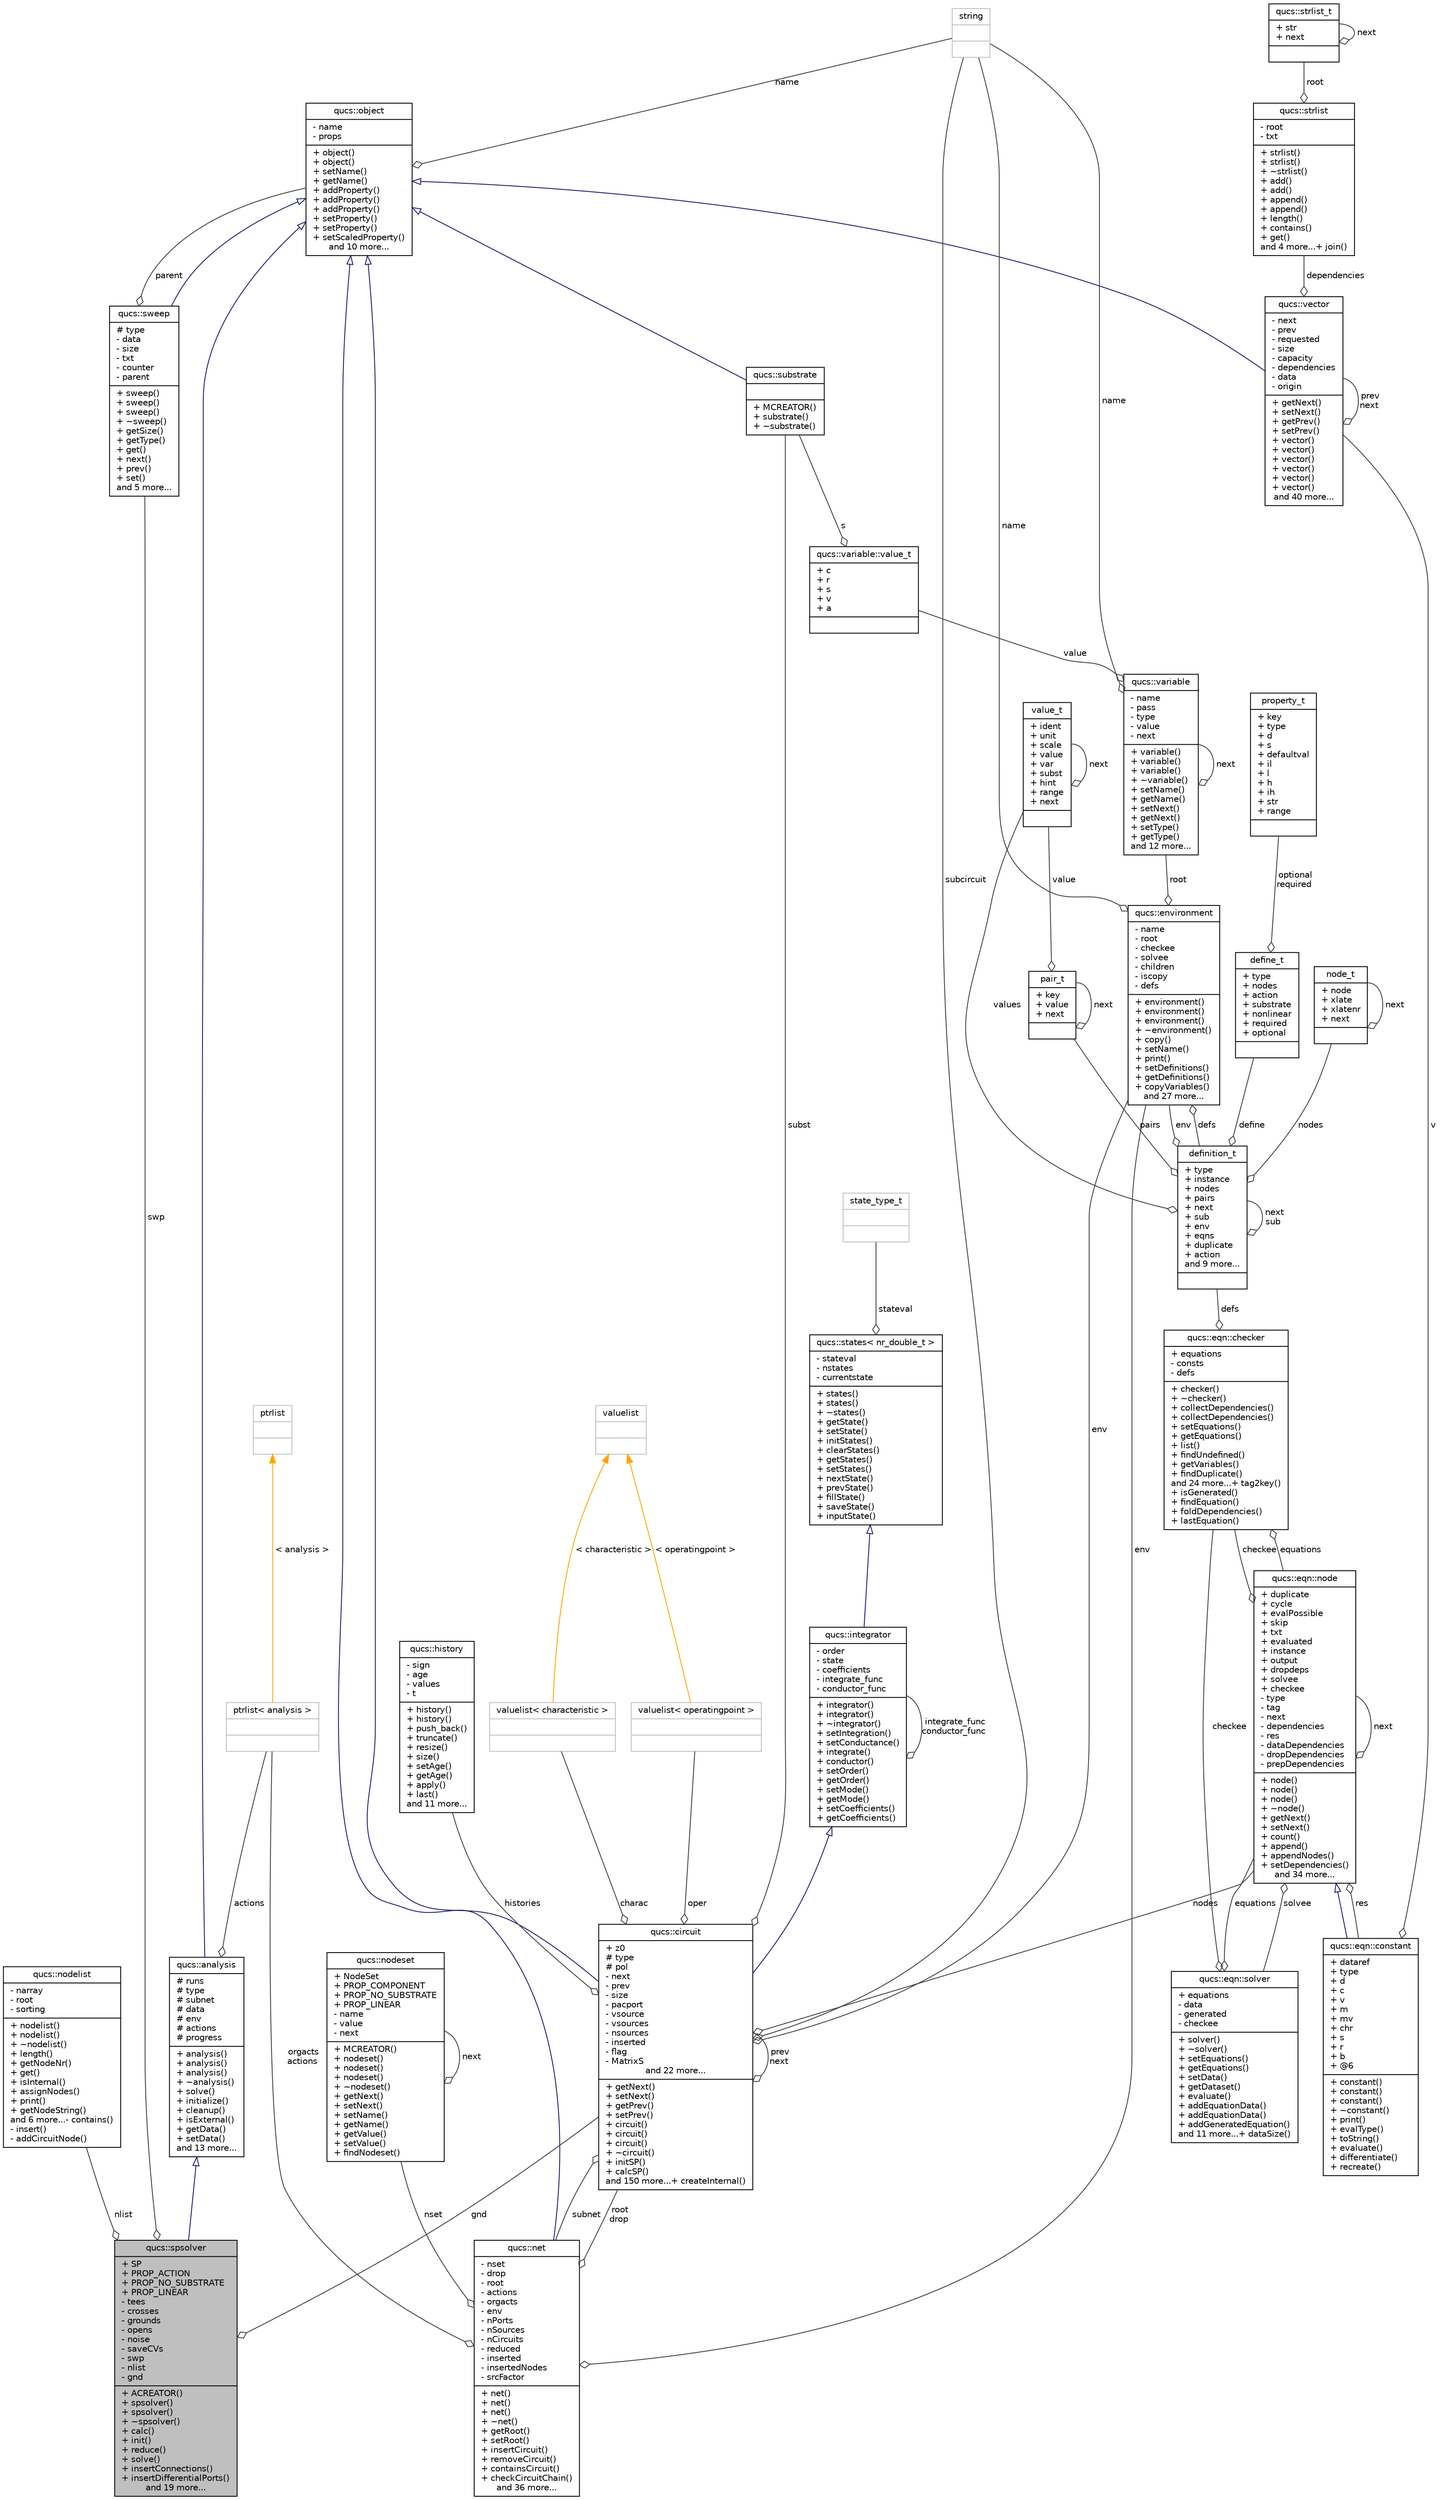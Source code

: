 digraph G
{
  edge [fontname="Helvetica",fontsize="10",labelfontname="Helvetica",labelfontsize="10"];
  node [fontname="Helvetica",fontsize="10",shape=record];
  Node1 [label="{qucs::spsolver\n|+ SP\l+ PROP_ACTION\l+ PROP_NO_SUBSTRATE\l+ PROP_LINEAR\l- tees\l- crosses\l- grounds\l- opens\l- noise\l- saveCVs\l- swp\l- nlist\l- gnd\l|+ ACREATOR()\l+ spsolver()\l+ spsolver()\l+ ~spsolver()\l+ calc()\l+ init()\l+ reduce()\l+ solve()\l+ insertConnections()\l+ insertDifferentialPorts()\land 19 more...}",height=0.2,width=0.4,color="black", fillcolor="grey75", style="filled" fontcolor="black"];
  Node2 -> Node1 [dir="back",color="midnightblue",fontsize="10",style="solid",arrowtail="onormal",fontname="Helvetica"];
  Node2 [label="{qucs::analysis\n|# runs\l# type\l# subnet\l# data\l# env\l# actions\l# progress\l|+ analysis()\l+ analysis()\l+ analysis()\l+ ~analysis()\l+ solve()\l+ initialize()\l+ cleanup()\l+ isExternal()\l+ getData()\l+ setData()\land 13 more...}",height=0.2,width=0.4,color="black", fillcolor="white", style="filled",URL="$classqucs_1_1analysis.html",tooltip="class for performing circuit analyses."];
  Node3 -> Node2 [dir="back",color="midnightblue",fontsize="10",style="solid",arrowtail="onormal",fontname="Helvetica"];
  Node3 [label="{qucs::object\n|- name\l- props\l|+ object()\l+ object()\l+ setName()\l+ getName()\l+ addProperty()\l+ addProperty()\l+ addProperty()\l+ setProperty()\l+ setProperty()\l+ setScaledProperty()\land 10 more...}",height=0.2,width=0.4,color="black", fillcolor="white", style="filled",URL="$classqucs_1_1object.html",tooltip="generic object class."];
  Node4 -> Node3 [color="grey25",fontsize="10",style="solid",label=" name" ,arrowhead="odiamond",fontname="Helvetica"];
  Node4 [label="{string\n||}",height=0.2,width=0.4,color="grey75", fillcolor="white", style="filled"];
  Node5 -> Node2 [color="grey25",fontsize="10",style="solid",label=" actions" ,arrowhead="odiamond",fontname="Helvetica"];
  Node5 [label="{ptrlist\< analysis \>\n||}",height=0.2,width=0.4,color="grey75", fillcolor="white", style="filled"];
  Node6 -> Node5 [dir="back",color="orange",fontsize="10",style="solid",label=" \< analysis \>" ,fontname="Helvetica"];
  Node6 [label="{ptrlist\n||}",height=0.2,width=0.4,color="grey75", fillcolor="white", style="filled"];
  Node7 -> Node1 [color="grey25",fontsize="10",style="solid",label=" gnd" ,arrowhead="odiamond",fontname="Helvetica"];
  Node7 [label="{qucs::circuit\n|+ z0\l# type\l# pol\l- next\l- prev\l- size\l- pacport\l- vsource\l- vsources\l- nsources\l- inserted\l- flag\l- MatrixS\land 22 more...|+ getNext()\l+ setNext()\l+ getPrev()\l+ setPrev()\l+ circuit()\l+ circuit()\l+ circuit()\l+ ~circuit()\l+ initSP()\l+ calcSP()\land 150 more...+ createInternal()\l}",height=0.2,width=0.4,color="black", fillcolor="white", style="filled",URL="$classqucs_1_1circuit.html",tooltip="base class for qucs circuit elements."];
  Node3 -> Node7 [dir="back",color="midnightblue",fontsize="10",style="solid",arrowtail="onormal",fontname="Helvetica"];
  Node8 -> Node7 [dir="back",color="midnightblue",fontsize="10",style="solid",arrowtail="onormal",fontname="Helvetica"];
  Node8 [label="{qucs::integrator\n|- order\l- state\l- coefficients\l- integrate_func\l- conductor_func\l|+ integrator()\l+ integrator()\l+ ~integrator()\l+ setIntegration()\l+ setConductance()\l+ integrate()\l+ conductor()\l+ setOrder()\l+ getOrder()\l+ setMode()\l+ getMode()\l+ setCoefficients()\l+ getCoefficients()\l}",height=0.2,width=0.4,color="black", fillcolor="white", style="filled",URL="$classqucs_1_1integrator.html"];
  Node9 -> Node8 [dir="back",color="midnightblue",fontsize="10",style="solid",arrowtail="onormal",fontname="Helvetica"];
  Node9 [label="{qucs::states\< nr_double_t \>\n|- stateval\l- nstates\l- currentstate\l|+ states()\l+ states()\l+ ~states()\l+ getState()\l+ setState()\l+ initStates()\l+ clearStates()\l+ getStates()\l+ setStates()\l+ nextState()\l+ prevState()\l+ fillState()\l+ saveState()\l+ inputState()\l}",height=0.2,width=0.4,color="black", fillcolor="white", style="filled",URL="$classqucs_1_1states.html",tooltip="template class for storing state variables."];
  Node10 -> Node9 [color="grey25",fontsize="10",style="solid",label=" stateval" ,arrowhead="odiamond",fontname="Helvetica"];
  Node10 [label="{state_type_t\n||}",height=0.2,width=0.4,color="grey75", fillcolor="white", style="filled"];
  Node8 -> Node8 [color="grey25",fontsize="10",style="solid",label=" integrate_func\nconductor_func" ,arrowhead="odiamond",fontname="Helvetica"];
  Node7 -> Node7 [color="grey25",fontsize="10",style="solid",label=" prev\nnext" ,arrowhead="odiamond",fontname="Helvetica"];
  Node11 -> Node7 [color="grey25",fontsize="10",style="solid",label=" subnet" ,arrowhead="odiamond",fontname="Helvetica"];
  Node11 [label="{qucs::net\n|- nset\l- drop\l- root\l- actions\l- orgacts\l- env\l- nPorts\l- nSources\l- nCircuits\l- reduced\l- inserted\l- insertedNodes\l- srcFactor\l|+ net()\l+ net()\l+ net()\l+ ~net()\l+ getRoot()\l+ setRoot()\l+ insertCircuit()\l+ removeCircuit()\l+ containsCircuit()\l+ checkCircuitChain()\land 36 more...}",height=0.2,width=0.4,color="black", fillcolor="white", style="filled",URL="$classqucs_1_1net.html"];
  Node3 -> Node11 [dir="back",color="midnightblue",fontsize="10",style="solid",arrowtail="onormal",fontname="Helvetica"];
  Node7 -> Node11 [color="grey25",fontsize="10",style="solid",label=" root\ndrop" ,arrowhead="odiamond",fontname="Helvetica"];
  Node12 -> Node11 [color="grey25",fontsize="10",style="solid",label=" env" ,arrowhead="odiamond",fontname="Helvetica"];
  Node12 [label="{qucs::environment\n|- name\l- root\l- checkee\l- solvee\l- children\l- iscopy\l- defs\l|+ environment()\l+ environment()\l+ environment()\l+ ~environment()\l+ copy()\l+ setName()\l+ print()\l+ setDefinitions()\l+ getDefinitions()\l+ copyVariables()\land 27 more...}",height=0.2,width=0.4,color="black", fillcolor="white", style="filled",URL="$classqucs_1_1environment.html",tooltip="Houses the settings for netlist evaluation."];
  Node13 -> Node12 [color="grey25",fontsize="10",style="solid",label=" defs" ,arrowhead="odiamond",fontname="Helvetica"];
  Node13 [label="{definition_t\n|+ type\l+ instance\l+ nodes\l+ pairs\l+ next\l+ sub\l+ env\l+ eqns\l+ duplicate\l+ action\land 9 more...|}",height=0.2,width=0.4,color="black", fillcolor="white", style="filled",URL="$structdefinition__t.html"];
  Node12 -> Node13 [color="grey25",fontsize="10",style="solid",label=" env" ,arrowhead="odiamond",fontname="Helvetica"];
  Node14 -> Node13 [color="grey25",fontsize="10",style="solid",label=" nodes" ,arrowhead="odiamond",fontname="Helvetica"];
  Node14 [label="{node_t\n|+ node\l+ xlate\l+ xlatenr\l+ next\l|}",height=0.2,width=0.4,color="black", fillcolor="white", style="filled",URL="$structnode__t.html"];
  Node14 -> Node14 [color="grey25",fontsize="10",style="solid",label=" next" ,arrowhead="odiamond",fontname="Helvetica"];
  Node13 -> Node13 [color="grey25",fontsize="10",style="solid",label=" next\nsub" ,arrowhead="odiamond",fontname="Helvetica"];
  Node15 -> Node13 [color="grey25",fontsize="10",style="solid",label=" values" ,arrowhead="odiamond",fontname="Helvetica"];
  Node15 [label="{value_t\n|+ ident\l+ unit\l+ scale\l+ value\l+ var\l+ subst\l+ hint\l+ range\l+ next\l|}",height=0.2,width=0.4,color="black", fillcolor="white", style="filled",URL="$structvalue__t.html"];
  Node15 -> Node15 [color="grey25",fontsize="10",style="solid",label=" next" ,arrowhead="odiamond",fontname="Helvetica"];
  Node16 -> Node13 [color="grey25",fontsize="10",style="solid",label=" pairs" ,arrowhead="odiamond",fontname="Helvetica"];
  Node16 [label="{pair_t\n|+ key\l+ value\l+ next\l|}",height=0.2,width=0.4,color="black", fillcolor="white", style="filled",URL="$structpair__t.html"];
  Node15 -> Node16 [color="grey25",fontsize="10",style="solid",label=" value" ,arrowhead="odiamond",fontname="Helvetica"];
  Node16 -> Node16 [color="grey25",fontsize="10",style="solid",label=" next" ,arrowhead="odiamond",fontname="Helvetica"];
  Node17 -> Node13 [color="grey25",fontsize="10",style="solid",label=" define" ,arrowhead="odiamond",fontname="Helvetica"];
  Node17 [label="{define_t\n|+ type\l+ nodes\l+ action\l+ substrate\l+ nonlinear\l+ required\l+ optional\l|}",height=0.2,width=0.4,color="black", fillcolor="white", style="filled",URL="$structdefine__t.html"];
  Node18 -> Node17 [color="grey25",fontsize="10",style="solid",label=" optional\nrequired" ,arrowhead="odiamond",fontname="Helvetica"];
  Node18 [label="{property_t\n|+ key\l+ type\l+ d\l+ s\l+ defaultval\l+ il\l+ l\l+ h\l+ ih\l+ str\l+ range\l|}",height=0.2,width=0.4,color="black", fillcolor="white", style="filled",URL="$structproperty__t.html"];
  Node4 -> Node12 [color="grey25",fontsize="10",style="solid",label=" name" ,arrowhead="odiamond",fontname="Helvetica"];
  Node19 -> Node12 [color="grey25",fontsize="10",style="solid",label=" root" ,arrowhead="odiamond",fontname="Helvetica"];
  Node19 [label="{qucs::variable\n|- name\l- pass\l- type\l- value\l- next\l|+ variable()\l+ variable()\l+ variable()\l+ ~variable()\l+ setName()\l+ getName()\l+ setNext()\l+ getNext()\l+ setType()\l+ getType()\land 12 more...}",height=0.2,width=0.4,color="black", fillcolor="white", style="filled",URL="$classqucs_1_1variable.html"];
  Node4 -> Node19 [color="grey25",fontsize="10",style="solid",label=" name" ,arrowhead="odiamond",fontname="Helvetica"];
  Node20 -> Node19 [color="grey25",fontsize="10",style="solid",label=" value" ,arrowhead="odiamond",fontname="Helvetica"];
  Node20 [label="{qucs::variable::value_t\n|+ c\l+ r\l+ s\l+ v\l+ a\l|}",height=0.2,width=0.4,color="black", fillcolor="white", style="filled",URL="$unionqucs_1_1variable_1_1value__t.html"];
  Node21 -> Node20 [color="grey25",fontsize="10",style="solid",label=" s" ,arrowhead="odiamond",fontname="Helvetica"];
  Node21 [label="{qucs::substrate\n||+ MCREATOR()\l+ substrate()\l+ ~substrate()\l}",height=0.2,width=0.4,color="black", fillcolor="white", style="filled",URL="$classqucs_1_1substrate.html"];
  Node3 -> Node21 [dir="back",color="midnightblue",fontsize="10",style="solid",arrowtail="onormal",fontname="Helvetica"];
  Node19 -> Node19 [color="grey25",fontsize="10",style="solid",label=" next" ,arrowhead="odiamond",fontname="Helvetica"];
  Node5 -> Node11 [color="grey25",fontsize="10",style="solid",label=" orgacts\nactions" ,arrowhead="odiamond",fontname="Helvetica"];
  Node22 -> Node11 [color="grey25",fontsize="10",style="solid",label=" nset" ,arrowhead="odiamond",fontname="Helvetica"];
  Node22 [label="{qucs::nodeset\n|+ NodeSet\l+ PROP_COMPONENT\l+ PROP_NO_SUBSTRATE\l+ PROP_LINEAR\l- name\l- value\l- next\l|+ MCREATOR()\l+ nodeset()\l+ nodeset()\l+ nodeset()\l+ ~nodeset()\l+ getNext()\l+ setNext()\l+ setName()\l+ getName()\l+ getValue()\l+ setValue()\l+ findNodeset()\l}",height=0.2,width=0.4,color="black", fillcolor="white", style="filled",URL="$structqucs_1_1nodeset.html"];
  Node22 -> Node22 [color="grey25",fontsize="10",style="solid",label=" next" ,arrowhead="odiamond",fontname="Helvetica"];
  Node23 -> Node7 [color="grey25",fontsize="10",style="solid",label=" histories" ,arrowhead="odiamond",fontname="Helvetica"];
  Node23 [label="{qucs::history\n|- sign\l- age\l- values\l- t\l|+ history()\l+ history()\l+ push_back()\l+ truncate()\l+ resize()\l+ size()\l+ setAge()\l+ getAge()\l+ apply()\l+ last()\land 11 more...}",height=0.2,width=0.4,color="black", fillcolor="white", style="filled",URL="$classqucs_1_1history.html"];
  Node21 -> Node7 [color="grey25",fontsize="10",style="solid",label=" subst" ,arrowhead="odiamond",fontname="Helvetica"];
  Node12 -> Node7 [color="grey25",fontsize="10",style="solid",label=" env" ,arrowhead="odiamond",fontname="Helvetica"];
  Node24 -> Node7 [color="grey25",fontsize="10",style="solid",label=" nodes" ,arrowhead="odiamond",fontname="Helvetica"];
  Node24 [label="{qucs::eqn::node\n|+ duplicate\l+ cycle\l+ evalPossible\l+ skip\l+ txt\l+ evaluated\l+ instance\l+ output\l+ dropdeps\l+ solvee\l+ checkee\l- type\l- tag\l- next\l- dependencies\l- res\l- dataDependencies\l- dropDependencies\l- prepDependencies\l|+ node()\l+ node()\l+ node()\l+ ~node()\l+ getNext()\l+ setNext()\l+ count()\l+ append()\l+ appendNodes()\l+ setDependencies()\land 34 more...}",height=0.2,width=0.4,color="black", fillcolor="white", style="filled",URL="$classqucs_1_1eqn_1_1node.html"];
  Node25 -> Node24 [color="grey25",fontsize="10",style="solid",label=" checkee" ,arrowhead="odiamond",fontname="Helvetica"];
  Node25 [label="{qucs::eqn::checker\n|+ equations\l- consts\l- defs\l|+ checker()\l+ ~checker()\l+ collectDependencies()\l+ collectDependencies()\l+ setEquations()\l+ getEquations()\l+ list()\l+ findUndefined()\l+ getVariables()\l+ findDuplicate()\land 24 more...+ tag2key()\l+ isGenerated()\l+ findEquation()\l+ foldDependencies()\l+ lastEquation()\l}",height=0.2,width=0.4,color="black", fillcolor="white", style="filled",URL="$classqucs_1_1eqn_1_1checker.html"];
  Node13 -> Node25 [color="grey25",fontsize="10",style="solid",label=" defs" ,arrowhead="odiamond",fontname="Helvetica"];
  Node24 -> Node25 [color="grey25",fontsize="10",style="solid",label=" equations" ,arrowhead="odiamond",fontname="Helvetica"];
  Node24 -> Node24 [color="grey25",fontsize="10",style="solid",label=" next" ,arrowhead="odiamond",fontname="Helvetica"];
  Node26 -> Node24 [color="grey25",fontsize="10",style="solid",label=" res" ,arrowhead="odiamond",fontname="Helvetica"];
  Node26 [label="{qucs::eqn::constant\n|+ dataref\l+ type\l+ d\l+ c\l+ v\l+ m\l+ mv\l+ chr\l+ s\l+ r\l+ b\l+ @6\l|+ constant()\l+ constant()\l+ constant()\l+ ~constant()\l+ print()\l+ evalType()\l+ toString()\l+ evaluate()\l+ differentiate()\l+ recreate()\l}",height=0.2,width=0.4,color="black", fillcolor="white", style="filled",URL="$classqucs_1_1eqn_1_1constant.html"];
  Node24 -> Node26 [dir="back",color="midnightblue",fontsize="10",style="solid",arrowtail="onormal",fontname="Helvetica"];
  Node27 -> Node26 [color="grey25",fontsize="10",style="solid",label=" v" ,arrowhead="odiamond",fontname="Helvetica"];
  Node27 [label="{qucs::vector\n|- next\l- prev\l- requested\l- size\l- capacity\l- dependencies\l- data\l- origin\l|+ getNext()\l+ setNext()\l+ getPrev()\l+ setPrev()\l+ vector()\l+ vector()\l+ vector()\l+ vector()\l+ vector()\l+ vector()\land 40 more...}",height=0.2,width=0.4,color="black", fillcolor="white", style="filled",URL="$classqucs_1_1vector.html"];
  Node3 -> Node27 [dir="back",color="midnightblue",fontsize="10",style="solid",arrowtail="onormal",fontname="Helvetica"];
  Node28 -> Node27 [color="grey25",fontsize="10",style="solid",label=" dependencies" ,arrowhead="odiamond",fontname="Helvetica"];
  Node28 [label="{qucs::strlist\n|- root\l- txt\l|+ strlist()\l+ strlist()\l+ ~strlist()\l+ add()\l+ add()\l+ append()\l+ append()\l+ length()\l+ contains()\l+ get()\land 4 more...+ join()\l}",height=0.2,width=0.4,color="black", fillcolor="white", style="filled",URL="$classqucs_1_1strlist.html"];
  Node29 -> Node28 [color="grey25",fontsize="10",style="solid",label=" root" ,arrowhead="odiamond",fontname="Helvetica"];
  Node29 [label="{qucs::strlist_t\n|+ str\l+ next\l|}",height=0.2,width=0.4,color="black", fillcolor="white", style="filled",URL="$structqucs_1_1strlist__t.html"];
  Node29 -> Node29 [color="grey25",fontsize="10",style="solid",label=" next" ,arrowhead="odiamond",fontname="Helvetica"];
  Node27 -> Node27 [color="grey25",fontsize="10",style="solid",label=" prev\nnext" ,arrowhead="odiamond",fontname="Helvetica"];
  Node30 -> Node24 [color="grey25",fontsize="10",style="solid",label=" solvee" ,arrowhead="odiamond",fontname="Helvetica"];
  Node30 [label="{qucs::eqn::solver\n|+ equations\l- data\l- generated\l- checkee\l|+ solver()\l+ ~solver()\l+ setEquations()\l+ getEquations()\l+ setData()\l+ getDataset()\l+ evaluate()\l+ addEquationData()\l+ addEquationData()\l+ addGeneratedEquation()\land 11 more...+ dataSize()\l}",height=0.2,width=0.4,color="black", fillcolor="white", style="filled",URL="$classqucs_1_1eqn_1_1solver.html"];
  Node25 -> Node30 [color="grey25",fontsize="10",style="solid",label=" checkee" ,arrowhead="odiamond",fontname="Helvetica"];
  Node24 -> Node30 [color="grey25",fontsize="10",style="solid",label=" equations" ,arrowhead="odiamond",fontname="Helvetica"];
  Node4 -> Node7 [color="grey25",fontsize="10",style="solid",label=" subcircuit" ,arrowhead="odiamond",fontname="Helvetica"];
  Node31 -> Node7 [color="grey25",fontsize="10",style="solid",label=" charac" ,arrowhead="odiamond",fontname="Helvetica"];
  Node31 [label="{valuelist\< characteristic \>\n||}",height=0.2,width=0.4,color="grey75", fillcolor="white", style="filled"];
  Node32 -> Node31 [dir="back",color="orange",fontsize="10",style="solid",label=" \< characteristic \>" ,fontname="Helvetica"];
  Node32 [label="{valuelist\n||}",height=0.2,width=0.4,color="grey75", fillcolor="white", style="filled"];
  Node33 -> Node7 [color="grey25",fontsize="10",style="solid",label=" oper" ,arrowhead="odiamond",fontname="Helvetica"];
  Node33 [label="{valuelist\< operatingpoint \>\n||}",height=0.2,width=0.4,color="grey75", fillcolor="white", style="filled"];
  Node32 -> Node33 [dir="back",color="orange",fontsize="10",style="solid",label=" \< operatingpoint \>" ,fontname="Helvetica"];
  Node34 -> Node1 [color="grey25",fontsize="10",style="solid",label=" nlist" ,arrowhead="odiamond",fontname="Helvetica"];
  Node34 [label="{qucs::nodelist\n|- narray\l- root\l- sorting\l|+ nodelist()\l+ nodelist()\l+ ~nodelist()\l+ length()\l+ getNodeNr()\l+ get()\l+ isInternal()\l+ assignNodes()\l+ print()\l+ getNodeString()\land 6 more...- contains()\l- insert()\l- addCircuitNode()\l}",height=0.2,width=0.4,color="black", fillcolor="white", style="filled",URL="$classqucs_1_1nodelist.html"];
  Node35 -> Node1 [color="grey25",fontsize="10",style="solid",label=" swp" ,arrowhead="odiamond",fontname="Helvetica"];
  Node35 [label="{qucs::sweep\n|# type\l- data\l- size\l- txt\l- counter\l- parent\l|+ sweep()\l+ sweep()\l+ sweep()\l+ ~sweep()\l+ getSize()\l+ getType()\l+ get()\l+ next()\l+ prev()\l+ set()\land 5 more...}",height=0.2,width=0.4,color="black", fillcolor="white", style="filled",URL="$classqucs_1_1sweep.html"];
  Node3 -> Node35 [dir="back",color="midnightblue",fontsize="10",style="solid",arrowtail="onormal",fontname="Helvetica"];
  Node3 -> Node35 [color="grey25",fontsize="10",style="solid",label=" parent" ,arrowhead="odiamond",fontname="Helvetica"];
}
